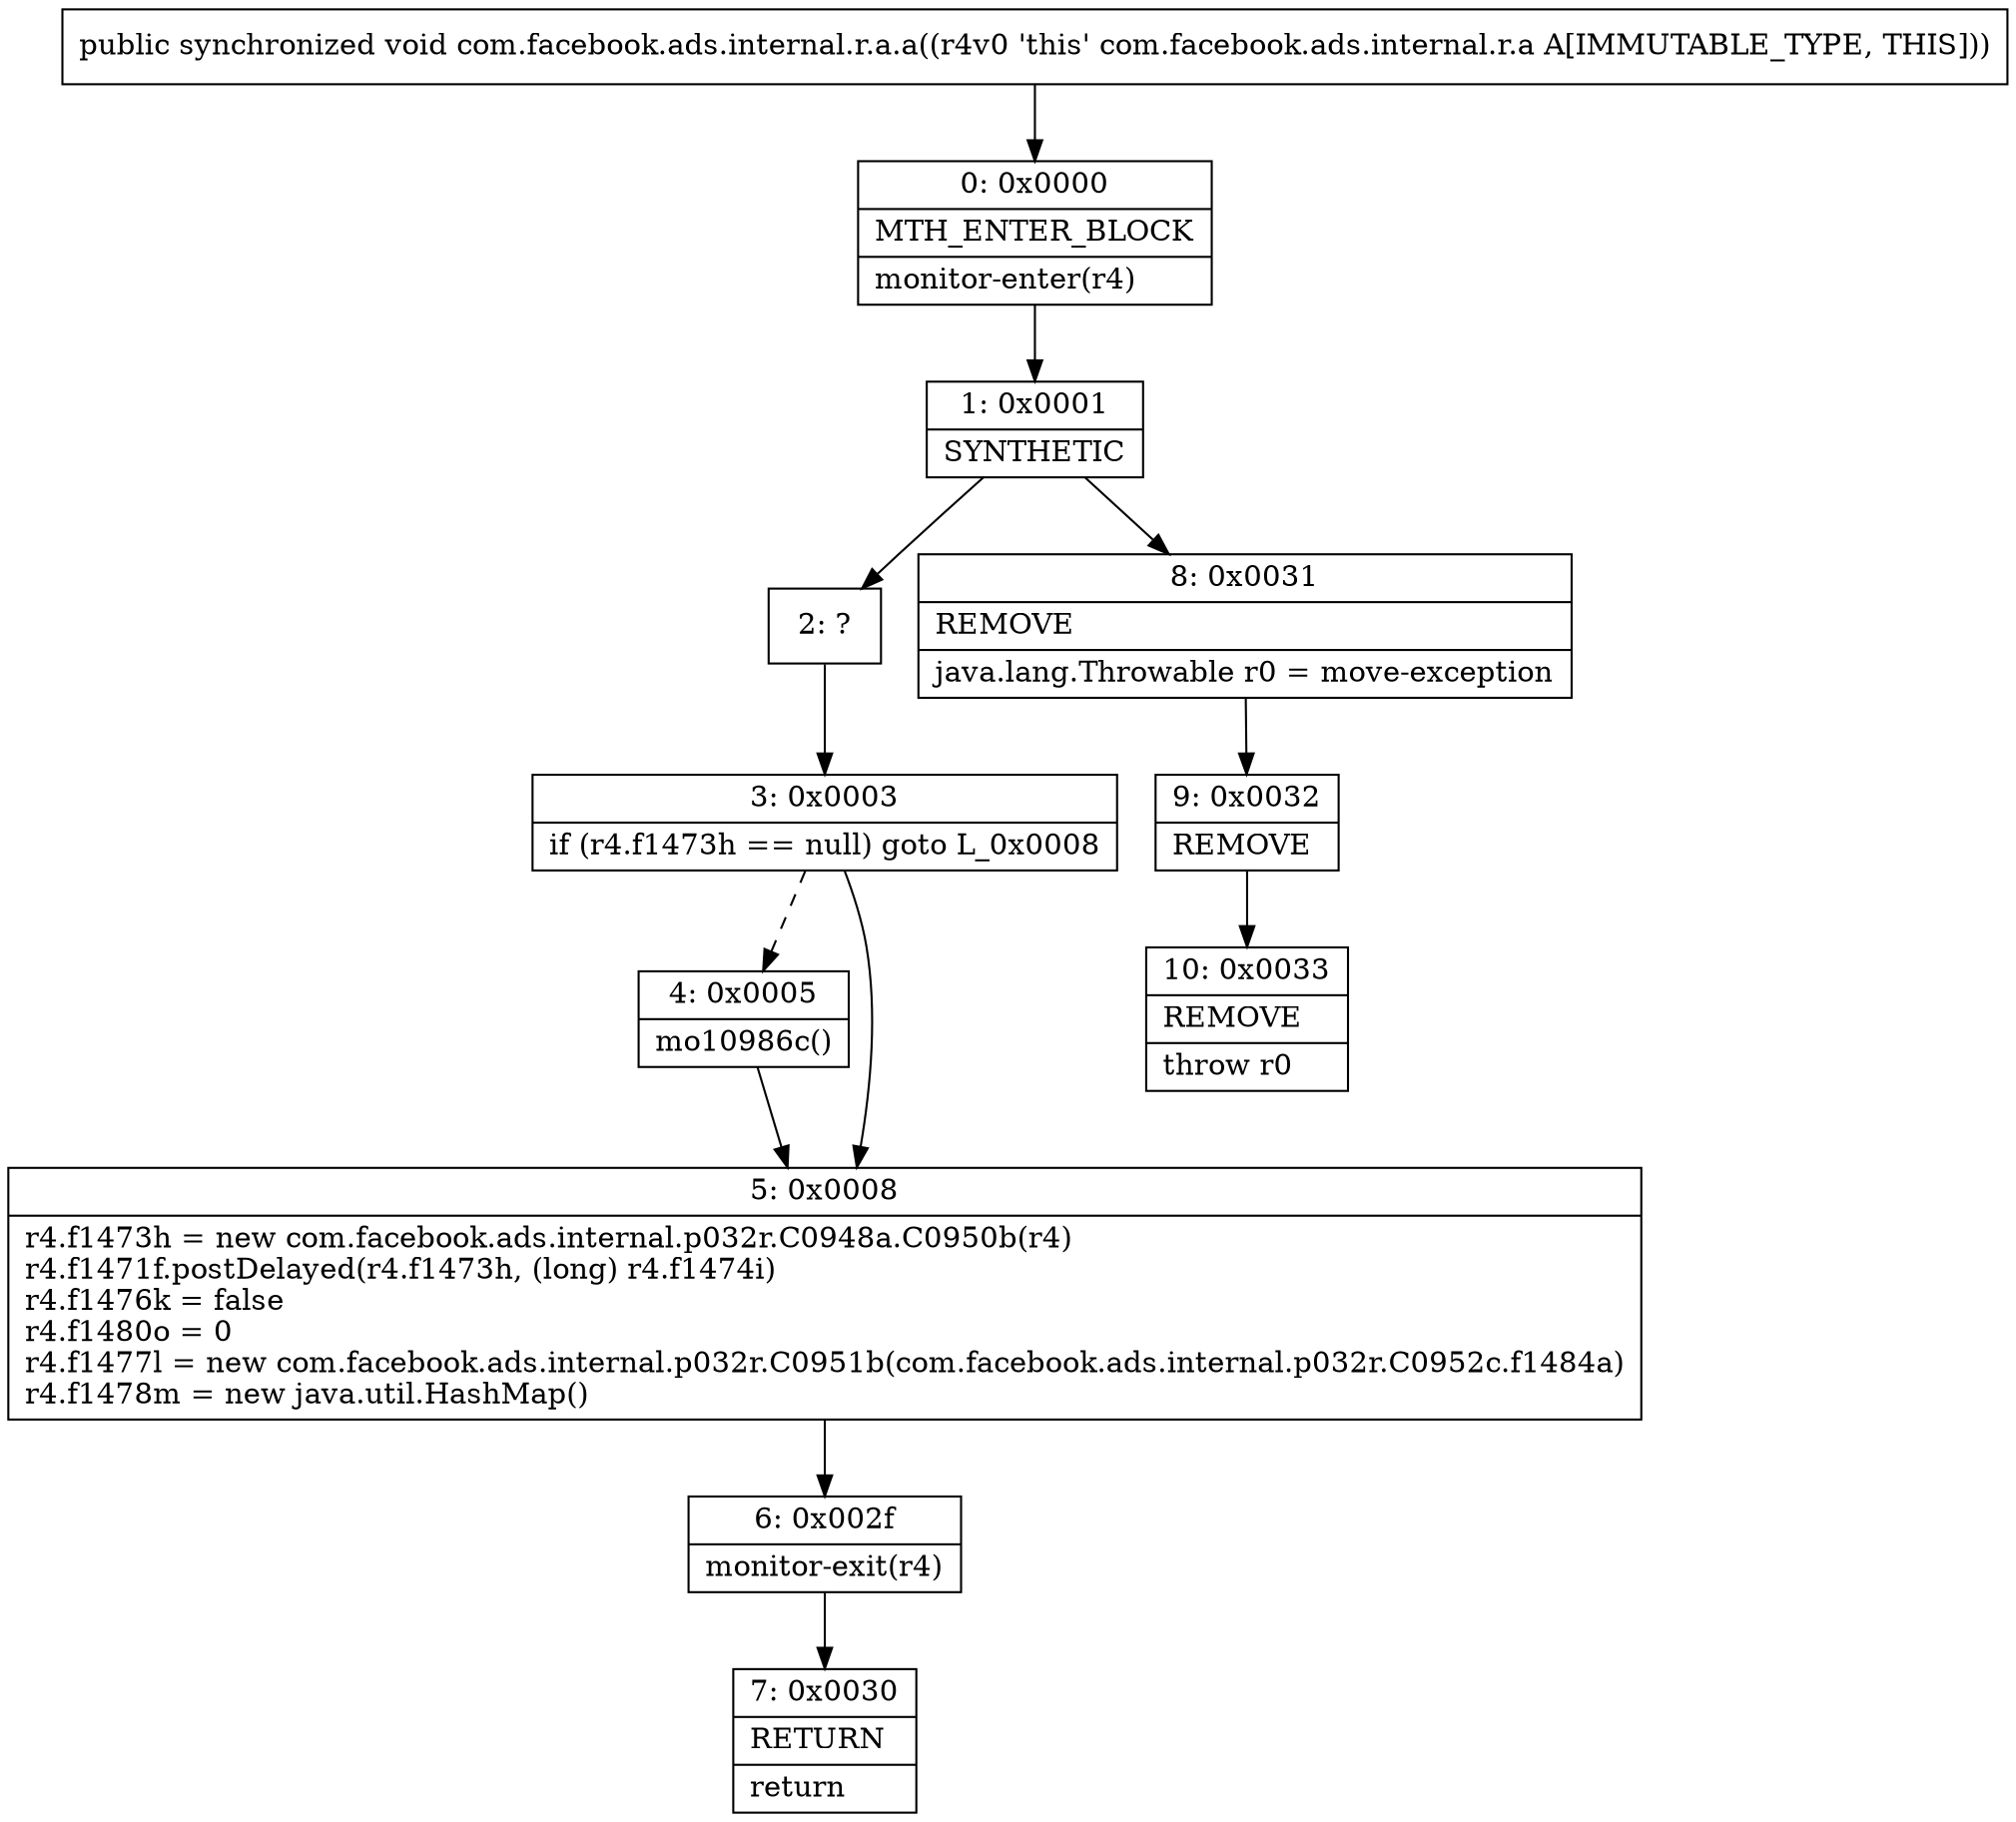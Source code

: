 digraph "CFG forcom.facebook.ads.internal.r.a.a()V" {
Node_0 [shape=record,label="{0\:\ 0x0000|MTH_ENTER_BLOCK\l|monitor\-enter(r4)\l}"];
Node_1 [shape=record,label="{1\:\ 0x0001|SYNTHETIC\l}"];
Node_2 [shape=record,label="{2\:\ ?}"];
Node_3 [shape=record,label="{3\:\ 0x0003|if (r4.f1473h == null) goto L_0x0008\l}"];
Node_4 [shape=record,label="{4\:\ 0x0005|mo10986c()\l}"];
Node_5 [shape=record,label="{5\:\ 0x0008|r4.f1473h = new com.facebook.ads.internal.p032r.C0948a.C0950b(r4)\lr4.f1471f.postDelayed(r4.f1473h, (long) r4.f1474i)\lr4.f1476k = false\lr4.f1480o = 0\lr4.f1477l = new com.facebook.ads.internal.p032r.C0951b(com.facebook.ads.internal.p032r.C0952c.f1484a)\lr4.f1478m = new java.util.HashMap()\l}"];
Node_6 [shape=record,label="{6\:\ 0x002f|monitor\-exit(r4)\l}"];
Node_7 [shape=record,label="{7\:\ 0x0030|RETURN\l|return\l}"];
Node_8 [shape=record,label="{8\:\ 0x0031|REMOVE\l|java.lang.Throwable r0 = move\-exception\l}"];
Node_9 [shape=record,label="{9\:\ 0x0032|REMOVE\l}"];
Node_10 [shape=record,label="{10\:\ 0x0033|REMOVE\l|throw r0\l}"];
MethodNode[shape=record,label="{public synchronized void com.facebook.ads.internal.r.a.a((r4v0 'this' com.facebook.ads.internal.r.a A[IMMUTABLE_TYPE, THIS])) }"];
MethodNode -> Node_0;
Node_0 -> Node_1;
Node_1 -> Node_2;
Node_1 -> Node_8;
Node_2 -> Node_3;
Node_3 -> Node_4[style=dashed];
Node_3 -> Node_5;
Node_4 -> Node_5;
Node_5 -> Node_6;
Node_6 -> Node_7;
Node_8 -> Node_9;
Node_9 -> Node_10;
}


